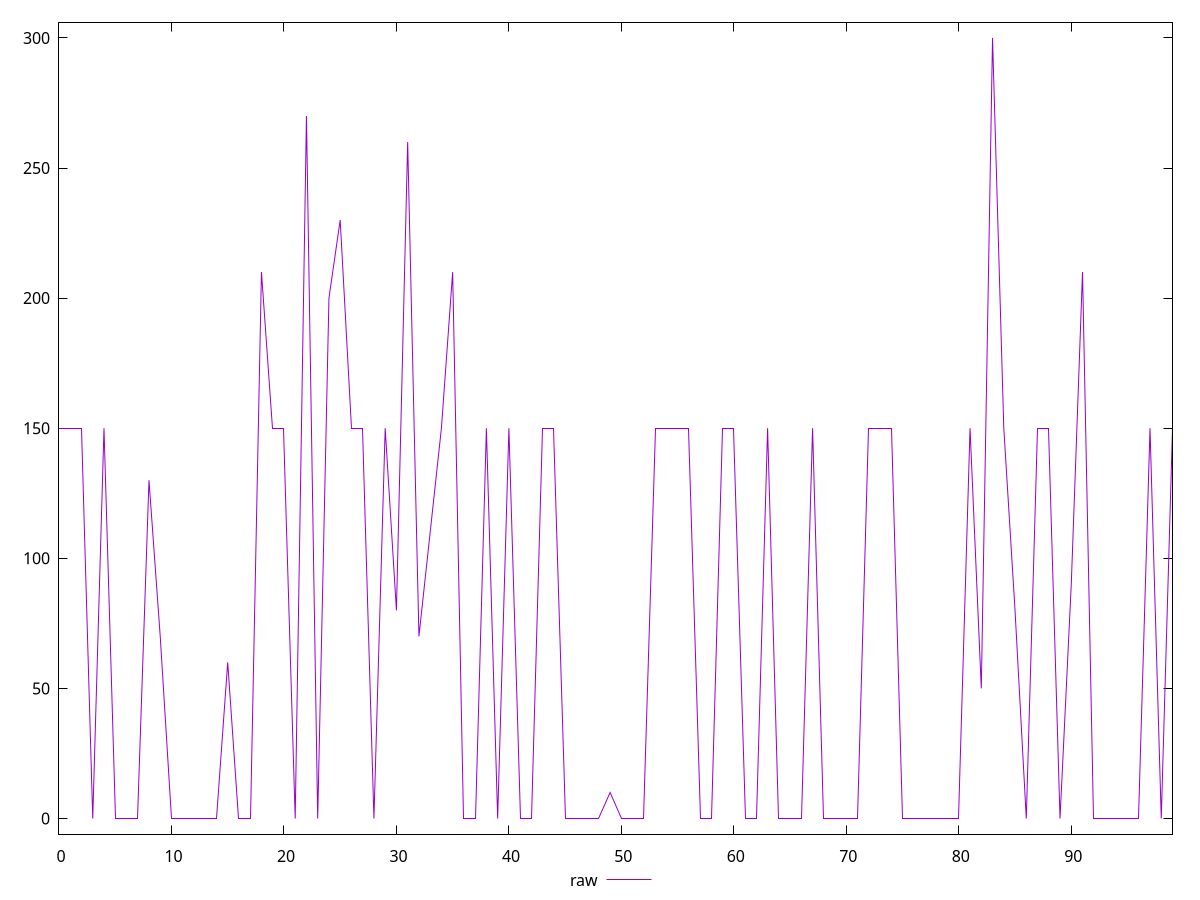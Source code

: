 reset

$raw <<EOF
0 150
1 150
2 150
3 0
4 150
5 0
6 0
7 0
8 130
9 70
10 0
11 0
12 0
13 0
14 0
15 60
16 0
17 0
18 210
19 150
20 150
21 0
22 270
23 0
24 200
25 230
26 150
27 150
28 0
29 150
30 80
31 260
32 70
33 110
34 150
35 210
36 0
37 0
38 150
39 0
40 150
41 0
42 0
43 150
44 150
45 0
46 0
47 0
48 0
49 10
50 0
51 0
52 0
53 150
54 150
55 150
56 150
57 0
58 0
59 150
60 150
61 0
62 0
63 150
64 0
65 0
66 0
67 150
68 0
69 0
70 0
71 0
72 150
73 150
74 150
75 0
76 0
77 0
78 0
79 0
80 0
81 150
82 50
83 300
84 150
85 80
86 0
87 150
88 150
89 0
90 90
91 210
92 0
93 0
94 0
95 0
96 0
97 150
98 0
99 150
EOF

set key outside below
set xrange [0:99]
set yrange [-6:306]
set trange [-6:306]
set terminal svg size 640, 500 enhanced background rgb 'white'
set output "reprap/unminified-css/samples/pages+cached/raw/values.svg"

plot $raw title "raw" with line

reset

